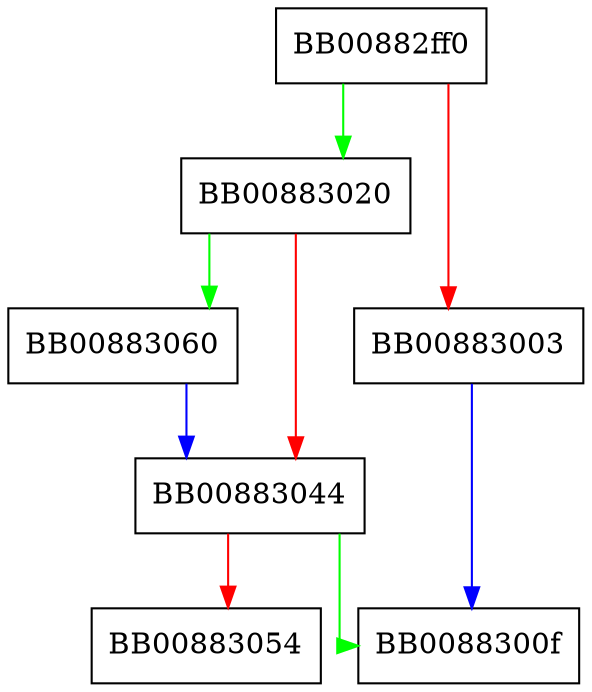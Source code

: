 digraph _IO_sungetc {
  node [shape="box"];
  graph [splines=ortho];
  BB00882ff0 -> BB00883020 [color="green"];
  BB00882ff0 -> BB00883003 [color="red"];
  BB00883003 -> BB0088300f [color="blue"];
  BB00883020 -> BB00883060 [color="green"];
  BB00883020 -> BB00883044 [color="red"];
  BB00883044 -> BB0088300f [color="green"];
  BB00883044 -> BB00883054 [color="red"];
  BB00883060 -> BB00883044 [color="blue"];
}